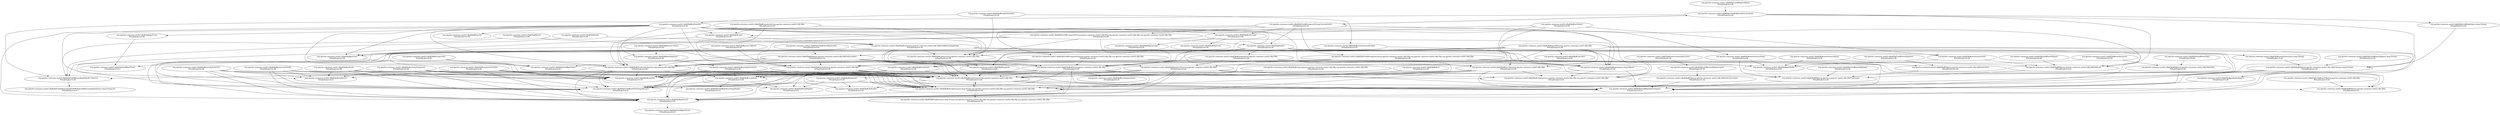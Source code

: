 digraph G {
  "org.apache.commons.math3.dfp$Dfp#positiveOrNull()" [label="org.apache.commons.math3.dfp$Dfp#positiveOrNull()\nP(Fail|Node)=0.00"];
  "org.apache.commons.math3.dfp$Dfp#newInstance(org.apache.commons.math3.dfp.Dfp)" [label="org.apache.commons.math3.dfp$Dfp#newInstance(org.apache.commons.math3.dfp.Dfp)\nP(Fail|Node)=0.00"];
  "org.apache.commons.math3.dfp$Dfp#isInfinite()" [label="org.apache.commons.math3.dfp$Dfp#isInfinite()\nP(Fail|Node)=0.01"];
  "org.apache.commons.math3.dfp$Dfp#isNaN()" [label="org.apache.commons.math3.dfp$Dfp#isNaN()\nP(Fail|Node)=0.01"];
  "org.apache.commons.math3.dfp$Dfp#getZero()" [label="org.apache.commons.math3.dfp$Dfp#getZero()\nP(Fail|Node)=0.00"];
  "org.apache.commons.math3.dfp$DfpField#setIEEEFlagsBits(int)" [label="org.apache.commons.math3.dfp$DfpField#setIEEEFlagsBits(int)\nP(Fail|Node)=0.01"];
  "org.apache.commons.math3.dfp$Dfp#dotrap(int,java.lang.String,org.apache.commons.math3.dfp.Dfp,org.apache.commons.math3.dfp.Dfp)" [label="org.apache.commons.math3.dfp$Dfp#dotrap(int,java.lang.String,org.apache.commons.math3.dfp.Dfp,org.apache.commons.math3.dfp.Dfp)\nP(Fail|Node)=0.00"];
  "org.apache.commons.math3.dfp$Dfp#Dfp(org.apache.commons.math3.dfp.Dfp)" [label="org.apache.commons.math3.dfp$Dfp#Dfp(org.apache.commons.math3.dfp.Dfp)\nP(Fail|Node)=0.01"];
  "org.apache.commons.math3.dfp$DfpField#getRadixDigits()" [label="org.apache.commons.math3.dfp$DfpField#getRadixDigits()\nP(Fail|Node)=0.01"];
  "org.apache.commons.math3.dfp$Dfp#unequal(org.apache.commons.math3.dfp.Dfp)" [label="org.apache.commons.math3.dfp$Dfp#unequal(org.apache.commons.math3.dfp.Dfp)\nP(Fail|Node)=0.00"];
  "org.apache.commons.math3.dfp$Dfp#greaterThan(org.apache.commons.math3.dfp.Dfp)" [label="org.apache.commons.math3.dfp$Dfp#greaterThan(org.apache.commons.math3.dfp.Dfp)\nP(Fail|Node)=0.00"];
  "org.apache.commons.math3.dfp$Dfp#lessThan(org.apache.commons.math3.dfp.Dfp)" [label="org.apache.commons.math3.dfp$Dfp#lessThan(org.apache.commons.math3.dfp.Dfp)\nP(Fail|Node)=0.00"];
  "org.apache.commons.math3.dfp$Dfp#compare(org.apache.commons.math3.dfp.Dfp,org.apache.commons.math3.dfp.Dfp)" [label="org.apache.commons.math3.dfp$Dfp#compare(org.apache.commons.math3.dfp.Dfp,org.apache.commons.math3.dfp.Dfp)\nP(Fail|Node)=0.01"];
  "org.apache.commons.math3.dfp$Dfp#newInstance(java.lang.String)" [label="org.apache.commons.math3.dfp$Dfp#newInstance(java.lang.String)\nP(Fail|Node)=0.00"];
  "org.apache.commons.math3.dfp$Dfp#Dfp(org.apache.commons.math3.dfp.DfpField,java.lang.String)" [label="org.apache.commons.math3.dfp$Dfp#Dfp(org.apache.commons.math3.dfp.DfpField,java.lang.String)\nP(Fail|Node)=0.00"];
  "org.apache.commons.math3.dfp$Dfp#getRadixDigits()" [label="org.apache.commons.math3.dfp$Dfp#getRadixDigits()\nP(Fail|Node)=0.00"];
  "org.apache.commons.math3.dfp$Dfp#round(int)" [label="org.apache.commons.math3.dfp$Dfp#round(int)\nP(Fail|Node)=0.00"];
  "org.apache.commons.math3.dfp$Dfp#Dfp(org.apache.commons.math3.dfp.DfpField,long)" [label="org.apache.commons.math3.dfp$Dfp#Dfp(org.apache.commons.math3.dfp.DfpField,long)\nP(Fail|Node)=0.00"];
  "org.apache.commons.math3.dfp$Dfp#divide(org.apache.commons.math3.dfp.Dfp)" [label="org.apache.commons.math3.dfp$Dfp#divide(org.apache.commons.math3.dfp.Dfp)\nP(Fail|Node)=0.00"];
  "org.apache.commons.math3.dfp$DfpField#getRoundingMode()" [label="org.apache.commons.math3.dfp$DfpField#getRoundingMode()\nP(Fail|Node)=0.01"];
  "org.apache.commons.math3.dfp$DfpField$RoundingMode#<clinit>()" [label="org.apache.commons.math3.dfp$DfpField$RoundingMode#<clinit>()\nP(Fail|Node)=0.00"];
  "org.apache.commons.math3.dfp$Dfp#divide(int)" [label="org.apache.commons.math3.dfp$Dfp#divide(int)\nP(Fail|Node)=0.00"];
  "org.apache.commons.math3.dfp$Dfp#shiftLeft()" [label="org.apache.commons.math3.dfp$Dfp#shiftLeft()\nP(Fail|Node)=0.01"];
  "org.apache.commons.math3.dfp$Dfp#Dfp(org.apache.commons.math3.dfp.DfpField,double)" [label="org.apache.commons.math3.dfp$Dfp#Dfp(org.apache.commons.math3.dfp.DfpField,double)\nP(Fail|Node)=0.00"];
  "org.apache.commons.math3.dfp$Dfp#add(org.apache.commons.math3.dfp.Dfp)" [label="org.apache.commons.math3.dfp$Dfp#add(org.apache.commons.math3.dfp.Dfp)\nP(Fail|Node)=0.00"];
  "org.apache.commons.math3.dfp$DfpField#getOne()" [label="org.apache.commons.math3.dfp$DfpField#getOne()\nP(Fail|Node)=0.01"];
  "org.apache.commons.math3.dfp$Dfp#multiply(org.apache.commons.math3.dfp.Dfp)" [label="org.apache.commons.math3.dfp$Dfp#multiply(org.apache.commons.math3.dfp.Dfp)\nP(Fail|Node)=0.00"];
  "org.apache.commons.math3.dfp$Dfp#negate()" [label="org.apache.commons.math3.dfp$Dfp#negate()\nP(Fail|Node)=0.00"];
  "org.apache.commons.math3.dfp$DfpField#getTwo()" [label="org.apache.commons.math3.dfp$DfpField#getTwo()\nP(Fail|Node)=0.01"];
  "org.apache.commons.math3.dfp$Dfp#complement(int)" [label="org.apache.commons.math3.dfp$Dfp#complement(int)\nP(Fail|Node)=0.01"];
  "org.apache.commons.math3.dfp$Dfp#shiftRight()" [label="org.apache.commons.math3.dfp$Dfp#shiftRight()\nP(Fail|Node)=0.01"];
  "org.apache.commons.math3.dfp$Dfp#align(int)" [label="org.apache.commons.math3.dfp$Dfp#align(int)\nP(Fail|Node)=0.00"];
  "org.apache.commons.math3.dfp$Dfp#strictlyNegative()" [label="org.apache.commons.math3.dfp$Dfp#strictlyNegative()\nP(Fail|Node)=0.00"];
  "org.apache.commons.math3.dfp$DfpField#getZero()" [label="org.apache.commons.math3.dfp$DfpField#getZero()\nP(Fail|Node)=0.00"];
  "org.apache.commons.math3.dfp$Dfp#multiplyFast(int)" [label="org.apache.commons.math3.dfp$Dfp#multiplyFast(int)\nP(Fail|Node)=0.00"];
  "org.apache.commons.math3.dfp$Dfp#nextAfter(org.apache.commons.math3.dfp.Dfp)" [label="org.apache.commons.math3.dfp$Dfp#nextAfter(org.apache.commons.math3.dfp.Dfp)\nP(Fail|Node)=0.00"];
  "org.apache.commons.math3.dfp$Dfp#classify()" [label="org.apache.commons.math3.dfp$Dfp#classify()\nP(Fail|Node)=0.00"];
  "org.apache.commons.math3.dfp$Dfp#getOne()" [label="org.apache.commons.math3.dfp$Dfp#getOne()\nP(Fail|Node)=0.00"];
  "org.apache.commons.math3.dfp$Dfp#subtract(org.apache.commons.math3.dfp.Dfp)" [label="org.apache.commons.math3.dfp$Dfp#subtract(org.apache.commons.math3.dfp.Dfp)\nP(Fail|Node)=0.00"];
  "org.apache.commons.math3.dfp$Dfp#equals(java.lang.Object)" [label="org.apache.commons.math3.dfp$Dfp#equals(java.lang.Object)\nP(Fail|Node)=0.00"];
  "org.apache.commons.math3.dfp$Dfp#newInstance(double)" [label="org.apache.commons.math3.dfp$Dfp#newInstance(double)\nP(Fail|Node)=0.00"];
  "org.apache.commons.math3.dfp$Dfp#getField()" [label="org.apache.commons.math3.dfp$Dfp#getField()\nP(Fail|Node)=0.00"];
  "org.apache.commons.math3.dfp$DfpField#computePi(org.apache.commons.math3.dfp.Dfp,org.apache.commons.math3.dfp.Dfp,org.apache.commons.math3.dfp.Dfp)" [label="org.apache.commons.math3.dfp$DfpField#computePi(org.apache.commons.math3.dfp.Dfp,org.apache.commons.math3.dfp.Dfp,org.apache.commons.math3.dfp.Dfp)\nP(Fail|Node)=0.00"];
  "org.apache.commons.math3.dfp$Dfp#sqrt()" [label="org.apache.commons.math3.dfp$Dfp#sqrt()\nP(Fail|Node)=0.00"];
  "org.apache.commons.math3.dfp$DfpField#computeLn(org.apache.commons.math3.dfp.Dfp,org.apache.commons.math3.dfp.Dfp,org.apache.commons.math3.dfp.Dfp)" [label="org.apache.commons.math3.dfp$DfpField#computeLn(org.apache.commons.math3.dfp.Dfp,org.apache.commons.math3.dfp.Dfp,org.apache.commons.math3.dfp.Dfp)\nP(Fail|Node)=0.00"];
  "org.apache.commons.math3.dfp$Dfp#Dfp(org.apache.commons.math3.dfp.DfpField,int)" [label="org.apache.commons.math3.dfp$Dfp#Dfp(org.apache.commons.math3.dfp.DfpField,int)\nP(Fail|Node)=0.00"];
  "org.apache.commons.math3.dfp$DfpField#computeExp(org.apache.commons.math3.dfp.Dfp,org.apache.commons.math3.dfp.Dfp)" [label="org.apache.commons.math3.dfp$DfpField#computeExp(org.apache.commons.math3.dfp.Dfp,org.apache.commons.math3.dfp.Dfp)\nP(Fail|Node)=0.00"];
  "org.apache.commons.math3.dfp$Dfp#toDouble()" [label="org.apache.commons.math3.dfp$Dfp#toDouble()\nP(Fail|Node)=0.00"];
  "org.apache.commons.math3.dfp$Dfp#multiply(int)" [label="org.apache.commons.math3.dfp$Dfp#multiply(int)\nP(Fail|Node)=0.00"];
  "org.apache.commons.math3.dfp$Dfp#getTwo()" [label="org.apache.commons.math3.dfp$Dfp#getTwo()\nP(Fail|Node)=0.00"];
  "org.apache.commons.math3.dfp$Dfp#rint()" [label="org.apache.commons.math3.dfp$Dfp#rint()\nP(Fail|Node)=0.00"];
  "org.apache.commons.math3.dfp$Dfp#newInstance(long)" [label="org.apache.commons.math3.dfp$Dfp#newInstance(long)\nP(Fail|Node)=0.00"];
  "org.apache.commons.math3.dfp$Dfp#log10()" [label="org.apache.commons.math3.dfp$Dfp#log10()\nP(Fail|Node)=0.00"];
  "org.apache.commons.math3.dfp$Dfp#toString()" [label="org.apache.commons.math3.dfp$Dfp#toString()\nP(Fail|Node)=0.00"];
  "org.apache.commons.math3.dfp$Dfp#trunc(org.apache.commons.math3.dfp.DfpField$RoundingMode)" [label="org.apache.commons.math3.dfp$Dfp#trunc(org.apache.commons.math3.dfp.DfpField$RoundingMode)\nP(Fail|Node)=0.00"];
  "org.apache.commons.math3.dfp$Dfp#newInstance(int)" [label="org.apache.commons.math3.dfp$Dfp#newInstance(int)\nP(Fail|Node)=0.00"];
  "org.apache.commons.math3.dfp$Dfp#trap(int,java.lang.String,org.apache.commons.math3.dfp.Dfp,org.apache.commons.math3.dfp.Dfp,org.apache.commons.math3.dfp.Dfp)" [label="org.apache.commons.math3.dfp$Dfp#trap(int,java.lang.String,org.apache.commons.math3.dfp.Dfp,org.apache.commons.math3.dfp.Dfp,org.apache.commons.math3.dfp.Dfp)\nP(Fail|Node)=0.00"];
  "org.apache.commons.math3.dfp$DfpField#computeStringConstants(int)" [label="org.apache.commons.math3.dfp$DfpField#computeStringConstants(int)\nP(Fail|Node)=0.00"];
  "org.apache.commons.math3.dfp$DfpField#DfpField(int,boolean)" [label="org.apache.commons.math3.dfp$DfpField#DfpField(int,boolean)\nP(Fail|Node)=0.00"];
  "org.apache.commons.math3.dfp$Dfp#negativeOrNull()" [label="org.apache.commons.math3.dfp$Dfp#negativeOrNull()\nP(Fail|Node)=0.00"];
  "org.apache.commons.math3.dfp$Dfp#newInstance()" [label="org.apache.commons.math3.dfp$Dfp#newInstance()\nP(Fail|Node)=0.00"];
  "org.apache.commons.math3.dfp$Dfp#Dfp(org.apache.commons.math3.dfp.DfpField)" [label="org.apache.commons.math3.dfp$Dfp#Dfp(org.apache.commons.math3.dfp.DfpField)\nP(Fail|Node)=0.00"];
  "org.apache.commons.math3.dfp$Dfp#remainder(org.apache.commons.math3.dfp.Dfp)" [label="org.apache.commons.math3.dfp$Dfp#remainder(org.apache.commons.math3.dfp.Dfp)\nP(Fail|Node)=0.00"];
  "org.apache.commons.math3.dfp$Dfp#power10(int)" [label="org.apache.commons.math3.dfp$Dfp#power10(int)\nP(Fail|Node)=0.00"];
  "org.apache.commons.math3.dfp$DfpField#DfpField(int)" [label="org.apache.commons.math3.dfp$DfpField#DfpField(int)\nP(Fail|Node)=0.00"];
  "org.apache.commons.math3.dfp$DfpField#split(java.lang.String)" [label="org.apache.commons.math3.dfp$DfpField#split(java.lang.String)\nP(Fail|Node)=0.00"];
  "org.apache.commons.math3.dfp$Dfp#ceil()" [label="org.apache.commons.math3.dfp$Dfp#ceil()\nP(Fail|Node)=0.00"];
  "org.apache.commons.math3.dfp$DfpField#newDfp(org.apache.commons.math3.dfp.Dfp)" [label="org.apache.commons.math3.dfp$DfpField#newDfp(org.apache.commons.math3.dfp.Dfp)\nP(Fail|Node)=0.00"];
  "org.apache.commons.math3.dfp$Dfp#abs()" [label="org.apache.commons.math3.dfp$Dfp#abs()\nP(Fail|Node)=0.00"];
  "org.apache.commons.math3.dfp$Dfp#isZero()" [label="org.apache.commons.math3.dfp$Dfp#isZero()\nP(Fail|Node)=0.00"];
  "org.apache.commons.math3.dfp$Dfp#Dfp(org.apache.commons.math3.dfp.DfpField,byte,byte)" [label="org.apache.commons.math3.dfp$Dfp#Dfp(org.apache.commons.math3.dfp.DfpField,byte,byte)\nP(Fail|Node)=0.00"];
  "org.apache.commons.math3.dfp$DfpField$RoundingMode#DfpField$RoundingMode(java.lang.String,int)" [label="org.apache.commons.math3.dfp$DfpField$RoundingMode#DfpField$RoundingMode(java.lang.String,int)\nP(Fail|Node)=0.01"];
  "org.apache.commons.math3.dfp$Dfp#newInstance(byte)" [label="org.apache.commons.math3.dfp$Dfp#newInstance(byte)\nP(Fail|Node)=0.00"];
  "org.apache.commons.math3.dfp$Dfp#Dfp(org.apache.commons.math3.dfp.DfpField,byte)" [label="org.apache.commons.math3.dfp$Dfp#Dfp(org.apache.commons.math3.dfp.DfpField,byte)\nP(Fail|Node)=0.00"];
  "org.apache.commons.math3.dfp$Dfp#reciprocal()" [label="org.apache.commons.math3.dfp$Dfp#reciprocal()\nP(Fail|Node)=0.00"];
  "org.apache.commons.math3.dfp$Dfp#power10K(int)" [label="org.apache.commons.math3.dfp$Dfp#power10K(int)\nP(Fail|Node)=0.00"];
  "org.apache.commons.math3.dfp$Dfp#strictlyPositive()" [label="org.apache.commons.math3.dfp$Dfp#strictlyPositive()\nP(Fail|Node)=0.00"];
  "org.apache.commons.math3.dfp$DfpField#newDfp(double)" [label="org.apache.commons.math3.dfp$DfpField#newDfp(double)\nP(Fail|Node)=0.00"];
  "org.apache.commons.math3.dfp$DfpField#newDfp(byte,byte)" [label="org.apache.commons.math3.dfp$DfpField#newDfp(byte,byte)\nP(Fail|Node)=0.00"];
  "org.apache.commons.math3.dfp$Dfp#floor()" [label="org.apache.commons.math3.dfp$Dfp#floor()\nP(Fail|Node)=0.00"];
  "org.apache.commons.math3.dfp$Dfp#intValue()" [label="org.apache.commons.math3.dfp$Dfp#intValue()\nP(Fail|Node)=0.00"];
  "org.apache.commons.math3.dfp$DfpField#newDfp()" [label="org.apache.commons.math3.dfp$DfpField#newDfp()\nP(Fail|Node)=0.00"];
  "org.apache.commons.math3.dfp$DfpField#newDfp(byte)" [label="org.apache.commons.math3.dfp$DfpField#newDfp(byte)\nP(Fail|Node)=0.00"];
  "org.apache.commons.math3.dfp$Dfp#newInstance(byte,byte)" [label="org.apache.commons.math3.dfp$Dfp#newInstance(byte,byte)\nP(Fail|Node)=0.00"];
  "org.apache.commons.math3.dfp$Dfp#dfp2string()" [label="org.apache.commons.math3.dfp$Dfp#dfp2string()\nP(Fail|Node)=0.00"];
  "org.apache.commons.math3.dfp$Dfp#dfp2sci()" [label="org.apache.commons.math3.dfp$Dfp#dfp2sci()\nP(Fail|Node)=0.00"];
  "org.apache.commons.math3.dfp$DfpField#newDfp(long)" [label="org.apache.commons.math3.dfp$DfpField#newDfp(long)\nP(Fail|Node)=0.00"];
  "org.apache.commons.math3.dfp$DfpField#newDfp(java.lang.String)" [label="org.apache.commons.math3.dfp$DfpField#newDfp(java.lang.String)\nP(Fail|Node)=0.00"];
  "org.apache.commons.math3.dfp$Dfp#toSplitDouble()" [label="org.apache.commons.math3.dfp$Dfp#toSplitDouble()\nP(Fail|Node)=0.00"];
  "org.apache.commons.math3.dfp$Dfp#copysign(org.apache.commons.math3.dfp.Dfp,org.apache.commons.math3.dfp.Dfp)" [label="org.apache.commons.math3.dfp$Dfp#copysign(org.apache.commons.math3.dfp.Dfp,org.apache.commons.math3.dfp.Dfp)\nP(Fail|Node)=0.00"];
  "org.apache.commons.math3.dfp$DfpField#newDfp(int)" [label="org.apache.commons.math3.dfp$DfpField#newDfp(int)\nP(Fail|Node)=0.00"];
  "org.apache.commons.math3.dfp$Dfp#positiveOrNull()" -> "org.apache.commons.math3.dfp$Dfp#newInstance(org.apache.commons.math3.dfp.Dfp)";
  "org.apache.commons.math3.dfp$Dfp#positiveOrNull()" -> "org.apache.commons.math3.dfp$Dfp#isInfinite()";
  "org.apache.commons.math3.dfp$Dfp#positiveOrNull()" -> "org.apache.commons.math3.dfp$Dfp#isNaN()";
  "org.apache.commons.math3.dfp$Dfp#positiveOrNull()" -> "org.apache.commons.math3.dfp$Dfp#getZero()";
  "org.apache.commons.math3.dfp$Dfp#positiveOrNull()" -> "org.apache.commons.math3.dfp$DfpField#setIEEEFlagsBits(int)";
  "org.apache.commons.math3.dfp$Dfp#positiveOrNull()" -> "org.apache.commons.math3.dfp$Dfp#dotrap(int,java.lang.String,org.apache.commons.math3.dfp.Dfp,org.apache.commons.math3.dfp.Dfp)";
  "org.apache.commons.math3.dfp$Dfp#newInstance(org.apache.commons.math3.dfp.Dfp)" -> "org.apache.commons.math3.dfp$Dfp#Dfp(org.apache.commons.math3.dfp.Dfp)";
  "org.apache.commons.math3.dfp$Dfp#newInstance(org.apache.commons.math3.dfp.Dfp)" -> "org.apache.commons.math3.dfp$DfpField#setIEEEFlagsBits(int)";
  "org.apache.commons.math3.dfp$Dfp#newInstance(org.apache.commons.math3.dfp.Dfp)" -> "org.apache.commons.math3.dfp$Dfp#getZero()";
  "org.apache.commons.math3.dfp$Dfp#newInstance(org.apache.commons.math3.dfp.Dfp)" -> "org.apache.commons.math3.dfp$DfpField#getRadixDigits()";
  "org.apache.commons.math3.dfp$Dfp#newInstance(org.apache.commons.math3.dfp.Dfp)" -> "org.apache.commons.math3.dfp$Dfp#dotrap(int,java.lang.String,org.apache.commons.math3.dfp.Dfp,org.apache.commons.math3.dfp.Dfp)";
  "org.apache.commons.math3.dfp$Dfp#getZero()" -> "org.apache.commons.math3.dfp$DfpField#getZero()";
  "org.apache.commons.math3.dfp$Dfp#dotrap(int,java.lang.String,org.apache.commons.math3.dfp.Dfp,org.apache.commons.math3.dfp.Dfp)" -> "org.apache.commons.math3.dfp$Dfp#trap(int,java.lang.String,org.apache.commons.math3.dfp.Dfp,org.apache.commons.math3.dfp.Dfp,org.apache.commons.math3.dfp.Dfp)";
  "org.apache.commons.math3.dfp$Dfp#dotrap(int,java.lang.String,org.apache.commons.math3.dfp.Dfp,org.apache.commons.math3.dfp.Dfp)" -> "org.apache.commons.math3.dfp$Dfp#getZero()";
  "org.apache.commons.math3.dfp$Dfp#dotrap(int,java.lang.String,org.apache.commons.math3.dfp.Dfp,org.apache.commons.math3.dfp.Dfp)" -> "org.apache.commons.math3.dfp$Dfp#newInstance(org.apache.commons.math3.dfp.Dfp)";
  "org.apache.commons.math3.dfp$Dfp#unequal(org.apache.commons.math3.dfp.Dfp)" -> "org.apache.commons.math3.dfp$Dfp#greaterThan(org.apache.commons.math3.dfp.Dfp)";
  "org.apache.commons.math3.dfp$Dfp#unequal(org.apache.commons.math3.dfp.Dfp)" -> "org.apache.commons.math3.dfp$Dfp#isNaN()";
  "org.apache.commons.math3.dfp$Dfp#unequal(org.apache.commons.math3.dfp.Dfp)" -> "org.apache.commons.math3.dfp$DfpField#getRadixDigits()";
  "org.apache.commons.math3.dfp$Dfp#unequal(org.apache.commons.math3.dfp.Dfp)" -> "org.apache.commons.math3.dfp$Dfp#lessThan(org.apache.commons.math3.dfp.Dfp)";
  "org.apache.commons.math3.dfp$Dfp#greaterThan(org.apache.commons.math3.dfp.Dfp)" -> "org.apache.commons.math3.dfp$Dfp#newInstance(org.apache.commons.math3.dfp.Dfp)";
  "org.apache.commons.math3.dfp$Dfp#greaterThan(org.apache.commons.math3.dfp.Dfp)" -> "org.apache.commons.math3.dfp$DfpField#setIEEEFlagsBits(int)";
  "org.apache.commons.math3.dfp$Dfp#greaterThan(org.apache.commons.math3.dfp.Dfp)" -> "org.apache.commons.math3.dfp$Dfp#dotrap(int,java.lang.String,org.apache.commons.math3.dfp.Dfp,org.apache.commons.math3.dfp.Dfp)";
  "org.apache.commons.math3.dfp$Dfp#greaterThan(org.apache.commons.math3.dfp.Dfp)" -> "org.apache.commons.math3.dfp$Dfp#isNaN()";
  "org.apache.commons.math3.dfp$Dfp#greaterThan(org.apache.commons.math3.dfp.Dfp)" -> "org.apache.commons.math3.dfp$Dfp#compare(org.apache.commons.math3.dfp.Dfp,org.apache.commons.math3.dfp.Dfp)";
  "org.apache.commons.math3.dfp$Dfp#greaterThan(org.apache.commons.math3.dfp.Dfp)" -> "org.apache.commons.math3.dfp$DfpField#getRadixDigits()";
  "org.apache.commons.math3.dfp$Dfp#greaterThan(org.apache.commons.math3.dfp.Dfp)" -> "org.apache.commons.math3.dfp$Dfp#getZero()";
  "org.apache.commons.math3.dfp$Dfp#lessThan(org.apache.commons.math3.dfp.Dfp)" -> "org.apache.commons.math3.dfp$Dfp#dotrap(int,java.lang.String,org.apache.commons.math3.dfp.Dfp,org.apache.commons.math3.dfp.Dfp)";
  "org.apache.commons.math3.dfp$Dfp#lessThan(org.apache.commons.math3.dfp.Dfp)" -> "org.apache.commons.math3.dfp$DfpField#getRadixDigits()";
  "org.apache.commons.math3.dfp$Dfp#lessThan(org.apache.commons.math3.dfp.Dfp)" -> "org.apache.commons.math3.dfp$Dfp#compare(org.apache.commons.math3.dfp.Dfp,org.apache.commons.math3.dfp.Dfp)";
  "org.apache.commons.math3.dfp$Dfp#lessThan(org.apache.commons.math3.dfp.Dfp)" -> "org.apache.commons.math3.dfp$Dfp#getZero()";
  "org.apache.commons.math3.dfp$Dfp#lessThan(org.apache.commons.math3.dfp.Dfp)" -> "org.apache.commons.math3.dfp$DfpField#setIEEEFlagsBits(int)";
  "org.apache.commons.math3.dfp$Dfp#lessThan(org.apache.commons.math3.dfp.Dfp)" -> "org.apache.commons.math3.dfp$Dfp#isNaN()";
  "org.apache.commons.math3.dfp$Dfp#lessThan(org.apache.commons.math3.dfp.Dfp)" -> "org.apache.commons.math3.dfp$Dfp#newInstance(org.apache.commons.math3.dfp.Dfp)";
  "org.apache.commons.math3.dfp$Dfp#newInstance(java.lang.String)" -> "org.apache.commons.math3.dfp$Dfp#Dfp(org.apache.commons.math3.dfp.DfpField,java.lang.String)";
  "org.apache.commons.math3.dfp$Dfp#Dfp(org.apache.commons.math3.dfp.DfpField,java.lang.String)" -> "org.apache.commons.math3.dfp$Dfp#getRadixDigits()";
  "org.apache.commons.math3.dfp$Dfp#Dfp(org.apache.commons.math3.dfp.DfpField,java.lang.String)" -> "org.apache.commons.math3.dfp$DfpField#getRadixDigits()";
  "org.apache.commons.math3.dfp$Dfp#Dfp(org.apache.commons.math3.dfp.DfpField,java.lang.String)" -> "org.apache.commons.math3.dfp$Dfp#round(int)";
  "org.apache.commons.math3.dfp$Dfp#getRadixDigits()" -> "org.apache.commons.math3.dfp$DfpField#getRadixDigits()";
  "org.apache.commons.math3.dfp$Dfp#round(int)" -> "org.apache.commons.math3.dfp$DfpField#getRoundingMode()";
  "org.apache.commons.math3.dfp$Dfp#round(int)" -> "org.apache.commons.math3.dfp$Dfp#shiftRight()";
  "org.apache.commons.math3.dfp$Dfp#round(int)" -> "org.apache.commons.math3.dfp$DfpField#setIEEEFlagsBits(int)";
  "org.apache.commons.math3.dfp$Dfp#Dfp(org.apache.commons.math3.dfp.DfpField,long)" -> "org.apache.commons.math3.dfp$DfpField#getRadixDigits()";
  "org.apache.commons.math3.dfp$Dfp#divide(org.apache.commons.math3.dfp.Dfp)" -> "org.apache.commons.math3.dfp$DfpField#setIEEEFlagsBits(int)";
  "org.apache.commons.math3.dfp$Dfp#divide(org.apache.commons.math3.dfp.Dfp)" -> "org.apache.commons.math3.dfp$Dfp#isNaN()";
  "org.apache.commons.math3.dfp$Dfp#divide(org.apache.commons.math3.dfp.Dfp)" -> "org.apache.commons.math3.dfp$Dfp#getZero()";
  "org.apache.commons.math3.dfp$Dfp#divide(org.apache.commons.math3.dfp.Dfp)" -> "org.apache.commons.math3.dfp$DfpField#getRoundingMode()";
  "org.apache.commons.math3.dfp$Dfp#divide(org.apache.commons.math3.dfp.Dfp)" -> "org.apache.commons.math3.dfp$Dfp#newInstance(org.apache.commons.math3.dfp.Dfp)";
  "org.apache.commons.math3.dfp$Dfp#divide(org.apache.commons.math3.dfp.Dfp)" -> "org.apache.commons.math3.dfp$DfpField#getRadixDigits()";
  "org.apache.commons.math3.dfp$Dfp#divide(org.apache.commons.math3.dfp.Dfp)" -> "org.apache.commons.math3.dfp$DfpField$RoundingMode#<clinit>()";
  "org.apache.commons.math3.dfp$Dfp#divide(org.apache.commons.math3.dfp.Dfp)" -> "org.apache.commons.math3.dfp$Dfp#round(int)";
  "org.apache.commons.math3.dfp$Dfp#divide(org.apache.commons.math3.dfp.Dfp)" -> "org.apache.commons.math3.dfp$Dfp#dotrap(int,java.lang.String,org.apache.commons.math3.dfp.Dfp,org.apache.commons.math3.dfp.Dfp)";
  "org.apache.commons.math3.dfp$DfpField$RoundingMode#<clinit>()" -> "org.apache.commons.math3.dfp$DfpField$RoundingMode#DfpField$RoundingMode(java.lang.String,int)";
  "org.apache.commons.math3.dfp$Dfp#divide(int)" -> "org.apache.commons.math3.dfp$Dfp#newInstance(org.apache.commons.math3.dfp.Dfp)";
  "org.apache.commons.math3.dfp$Dfp#divide(int)" -> "org.apache.commons.math3.dfp$Dfp#getZero()";
  "org.apache.commons.math3.dfp$Dfp#divide(int)" -> "org.apache.commons.math3.dfp$Dfp#isNaN()";
  "org.apache.commons.math3.dfp$Dfp#divide(int)" -> "org.apache.commons.math3.dfp$Dfp#shiftLeft()";
  "org.apache.commons.math3.dfp$Dfp#divide(int)" -> "org.apache.commons.math3.dfp$Dfp#dotrap(int,java.lang.String,org.apache.commons.math3.dfp.Dfp,org.apache.commons.math3.dfp.Dfp)";
  "org.apache.commons.math3.dfp$Dfp#divide(int)" -> "org.apache.commons.math3.dfp$Dfp#round(int)";
  "org.apache.commons.math3.dfp$Dfp#divide(int)" -> "org.apache.commons.math3.dfp$DfpField#setIEEEFlagsBits(int)";
  "org.apache.commons.math3.dfp$Dfp#Dfp(org.apache.commons.math3.dfp.DfpField,double)" -> "org.apache.commons.math3.dfp$Dfp#add(org.apache.commons.math3.dfp.Dfp)";
  "org.apache.commons.math3.dfp$Dfp#Dfp(org.apache.commons.math3.dfp.DfpField,double)" -> "org.apache.commons.math3.dfp$DfpField#getOne()";
  "org.apache.commons.math3.dfp$Dfp#Dfp(org.apache.commons.math3.dfp.DfpField,double)" -> "org.apache.commons.math3.dfp$Dfp#multiply(org.apache.commons.math3.dfp.Dfp)";
  "org.apache.commons.math3.dfp$Dfp#Dfp(org.apache.commons.math3.dfp.DfpField,double)" -> "org.apache.commons.math3.dfp$DfpField#getRadixDigits()";
  "org.apache.commons.math3.dfp$Dfp#Dfp(org.apache.commons.math3.dfp.DfpField,double)" -> "org.apache.commons.math3.dfp$Dfp#divide(org.apache.commons.math3.dfp.Dfp)";
  "org.apache.commons.math3.dfp$Dfp#Dfp(org.apache.commons.math3.dfp.DfpField,double)" -> "org.apache.commons.math3.dfp$Dfp#Dfp(org.apache.commons.math3.dfp.DfpField,long)";
  "org.apache.commons.math3.dfp$Dfp#Dfp(org.apache.commons.math3.dfp.DfpField,double)" -> "org.apache.commons.math3.dfp$Dfp#negate()";
  "org.apache.commons.math3.dfp$Dfp#Dfp(org.apache.commons.math3.dfp.DfpField,double)" -> "org.apache.commons.math3.dfp$DfpField#getTwo()";
  "org.apache.commons.math3.dfp$Dfp#add(org.apache.commons.math3.dfp.Dfp)" -> "org.apache.commons.math3.dfp$Dfp#complement(int)";
  "org.apache.commons.math3.dfp$Dfp#add(org.apache.commons.math3.dfp.Dfp)" -> "org.apache.commons.math3.dfp$Dfp#isNaN()";
  "org.apache.commons.math3.dfp$Dfp#add(org.apache.commons.math3.dfp.Dfp)" -> "org.apache.commons.math3.dfp$DfpField#setIEEEFlagsBits(int)";
  "org.apache.commons.math3.dfp$Dfp#add(org.apache.commons.math3.dfp.Dfp)" -> "org.apache.commons.math3.dfp$Dfp#dotrap(int,java.lang.String,org.apache.commons.math3.dfp.Dfp,org.apache.commons.math3.dfp.Dfp)";
  "org.apache.commons.math3.dfp$Dfp#add(org.apache.commons.math3.dfp.Dfp)" -> "org.apache.commons.math3.dfp$Dfp#compare(org.apache.commons.math3.dfp.Dfp,org.apache.commons.math3.dfp.Dfp)";
  "org.apache.commons.math3.dfp$Dfp#add(org.apache.commons.math3.dfp.Dfp)" -> "org.apache.commons.math3.dfp$Dfp#newInstance(org.apache.commons.math3.dfp.Dfp)";
  "org.apache.commons.math3.dfp$Dfp#add(org.apache.commons.math3.dfp.Dfp)" -> "org.apache.commons.math3.dfp$Dfp#getZero()";
  "org.apache.commons.math3.dfp$Dfp#add(org.apache.commons.math3.dfp.Dfp)" -> "org.apache.commons.math3.dfp$DfpField#getRadixDigits()";
  "org.apache.commons.math3.dfp$Dfp#add(org.apache.commons.math3.dfp.Dfp)" -> "org.apache.commons.math3.dfp$Dfp#shiftLeft()";
  "org.apache.commons.math3.dfp$Dfp#add(org.apache.commons.math3.dfp.Dfp)" -> "org.apache.commons.math3.dfp$Dfp#round(int)";
  "org.apache.commons.math3.dfp$Dfp#add(org.apache.commons.math3.dfp.Dfp)" -> "org.apache.commons.math3.dfp$Dfp#shiftRight()";
  "org.apache.commons.math3.dfp$Dfp#add(org.apache.commons.math3.dfp.Dfp)" -> "org.apache.commons.math3.dfp$Dfp#align(int)";
  "org.apache.commons.math3.dfp$Dfp#multiply(org.apache.commons.math3.dfp.Dfp)" -> "org.apache.commons.math3.dfp$Dfp#newInstance(org.apache.commons.math3.dfp.Dfp)";
  "org.apache.commons.math3.dfp$Dfp#multiply(org.apache.commons.math3.dfp.Dfp)" -> "org.apache.commons.math3.dfp$DfpField#setIEEEFlagsBits(int)";
  "org.apache.commons.math3.dfp$Dfp#multiply(org.apache.commons.math3.dfp.Dfp)" -> "org.apache.commons.math3.dfp$Dfp#isNaN()";
  "org.apache.commons.math3.dfp$Dfp#multiply(org.apache.commons.math3.dfp.Dfp)" -> "org.apache.commons.math3.dfp$DfpField#getRadixDigits()";
  "org.apache.commons.math3.dfp$Dfp#multiply(org.apache.commons.math3.dfp.Dfp)" -> "org.apache.commons.math3.dfp$Dfp#getZero()";
  "org.apache.commons.math3.dfp$Dfp#multiply(org.apache.commons.math3.dfp.Dfp)" -> "org.apache.commons.math3.dfp$Dfp#dotrap(int,java.lang.String,org.apache.commons.math3.dfp.Dfp,org.apache.commons.math3.dfp.Dfp)";
  "org.apache.commons.math3.dfp$Dfp#multiply(org.apache.commons.math3.dfp.Dfp)" -> "org.apache.commons.math3.dfp$Dfp#round(int)";
  "org.apache.commons.math3.dfp$Dfp#negate()" -> "org.apache.commons.math3.dfp$Dfp#newInstance(org.apache.commons.math3.dfp.Dfp)";
  "org.apache.commons.math3.dfp$Dfp#align(int)" -> "org.apache.commons.math3.dfp$Dfp#shiftRight()";
  "org.apache.commons.math3.dfp$Dfp#align(int)" -> "org.apache.commons.math3.dfp$DfpField#setIEEEFlagsBits(int)";
  "org.apache.commons.math3.dfp$Dfp#align(int)" -> "org.apache.commons.math3.dfp$Dfp#shiftLeft()";
  "org.apache.commons.math3.dfp$Dfp#align(int)" -> "org.apache.commons.math3.dfp$Dfp#dotrap(int,java.lang.String,org.apache.commons.math3.dfp.Dfp,org.apache.commons.math3.dfp.Dfp)";
  "org.apache.commons.math3.dfp$Dfp#strictlyNegative()" -> "org.apache.commons.math3.dfp$DfpField#setIEEEFlagsBits(int)";
  "org.apache.commons.math3.dfp$Dfp#strictlyNegative()" -> "org.apache.commons.math3.dfp$Dfp#newInstance(org.apache.commons.math3.dfp.Dfp)";
  "org.apache.commons.math3.dfp$Dfp#strictlyNegative()" -> "org.apache.commons.math3.dfp$Dfp#getZero()";
  "org.apache.commons.math3.dfp$Dfp#strictlyNegative()" -> "org.apache.commons.math3.dfp$Dfp#isNaN()";
  "org.apache.commons.math3.dfp$Dfp#strictlyNegative()" -> "org.apache.commons.math3.dfp$Dfp#dotrap(int,java.lang.String,org.apache.commons.math3.dfp.Dfp,org.apache.commons.math3.dfp.Dfp)";
  "org.apache.commons.math3.dfp$Dfp#strictlyNegative()" -> "org.apache.commons.math3.dfp$Dfp#isInfinite()";
  "org.apache.commons.math3.dfp$Dfp#multiplyFast(int)" -> "org.apache.commons.math3.dfp$Dfp#isNaN()";
  "org.apache.commons.math3.dfp$Dfp#multiplyFast(int)" -> "org.apache.commons.math3.dfp$DfpField#setIEEEFlagsBits(int)";
  "org.apache.commons.math3.dfp$Dfp#multiplyFast(int)" -> "org.apache.commons.math3.dfp$Dfp#round(int)";
  "org.apache.commons.math3.dfp$Dfp#multiplyFast(int)" -> "org.apache.commons.math3.dfp$Dfp#shiftRight()";
  "org.apache.commons.math3.dfp$Dfp#multiplyFast(int)" -> "org.apache.commons.math3.dfp$Dfp#dotrap(int,java.lang.String,org.apache.commons.math3.dfp.Dfp,org.apache.commons.math3.dfp.Dfp)";
  "org.apache.commons.math3.dfp$Dfp#multiplyFast(int)" -> "org.apache.commons.math3.dfp$Dfp#newInstance(org.apache.commons.math3.dfp.Dfp)";
  "org.apache.commons.math3.dfp$Dfp#multiplyFast(int)" -> "org.apache.commons.math3.dfp$Dfp#getZero()";
  "org.apache.commons.math3.dfp$Dfp#nextAfter(org.apache.commons.math3.dfp.Dfp)" -> "org.apache.commons.math3.dfp$Dfp#classify()";
  "org.apache.commons.math3.dfp$Dfp#nextAfter(org.apache.commons.math3.dfp.Dfp)" -> "org.apache.commons.math3.dfp$Dfp#dotrap(int,java.lang.String,org.apache.commons.math3.dfp.Dfp,org.apache.commons.math3.dfp.Dfp)";
  "org.apache.commons.math3.dfp$Dfp#nextAfter(org.apache.commons.math3.dfp.Dfp)" -> "org.apache.commons.math3.dfp$Dfp#newInstance(org.apache.commons.math3.dfp.Dfp)";
  "org.apache.commons.math3.dfp$Dfp#nextAfter(org.apache.commons.math3.dfp.Dfp)" -> "org.apache.commons.math3.dfp$Dfp#getOne()";
  "org.apache.commons.math3.dfp$Dfp#nextAfter(org.apache.commons.math3.dfp.Dfp)" -> "org.apache.commons.math3.dfp$DfpField#getRadixDigits()";
  "org.apache.commons.math3.dfp$Dfp#nextAfter(org.apache.commons.math3.dfp.Dfp)" -> "org.apache.commons.math3.dfp$Dfp#add(org.apache.commons.math3.dfp.Dfp)";
  "org.apache.commons.math3.dfp$Dfp#nextAfter(org.apache.commons.math3.dfp.Dfp)" -> "org.apache.commons.math3.dfp$Dfp#subtract(org.apache.commons.math3.dfp.Dfp)";
  "org.apache.commons.math3.dfp$Dfp#nextAfter(org.apache.commons.math3.dfp.Dfp)" -> "org.apache.commons.math3.dfp$Dfp#equals(java.lang.Object)";
  "org.apache.commons.math3.dfp$Dfp#nextAfter(org.apache.commons.math3.dfp.Dfp)" -> "org.apache.commons.math3.dfp$Dfp#compare(org.apache.commons.math3.dfp.Dfp,org.apache.commons.math3.dfp.Dfp)";
  "org.apache.commons.math3.dfp$Dfp#nextAfter(org.apache.commons.math3.dfp.Dfp)" -> "org.apache.commons.math3.dfp$Dfp#getZero()";
  "org.apache.commons.math3.dfp$Dfp#nextAfter(org.apache.commons.math3.dfp.Dfp)" -> "org.apache.commons.math3.dfp$DfpField#setIEEEFlagsBits(int)";
  "org.apache.commons.math3.dfp$Dfp#nextAfter(org.apache.commons.math3.dfp.Dfp)" -> "org.apache.commons.math3.dfp$Dfp#lessThan(org.apache.commons.math3.dfp.Dfp)";
  "org.apache.commons.math3.dfp$Dfp#getOne()" -> "org.apache.commons.math3.dfp$DfpField#getOne()";
  "org.apache.commons.math3.dfp$Dfp#subtract(org.apache.commons.math3.dfp.Dfp)" -> "org.apache.commons.math3.dfp$Dfp#negate()";
  "org.apache.commons.math3.dfp$Dfp#subtract(org.apache.commons.math3.dfp.Dfp)" -> "org.apache.commons.math3.dfp$Dfp#add(org.apache.commons.math3.dfp.Dfp)";
  "org.apache.commons.math3.dfp$Dfp#equals(java.lang.Object)" -> "org.apache.commons.math3.dfp$Dfp#isNaN()";
  "org.apache.commons.math3.dfp$Dfp#equals(java.lang.Object)" -> "org.apache.commons.math3.dfp$Dfp#compare(org.apache.commons.math3.dfp.Dfp,org.apache.commons.math3.dfp.Dfp)";
  "org.apache.commons.math3.dfp$Dfp#equals(java.lang.Object)" -> "org.apache.commons.math3.dfp$DfpField#getRadixDigits()";
  "org.apache.commons.math3.dfp$Dfp#newInstance(double)" -> "org.apache.commons.math3.dfp$Dfp#getField()";
  "org.apache.commons.math3.dfp$Dfp#newInstance(double)" -> "org.apache.commons.math3.dfp$Dfp#Dfp(org.apache.commons.math3.dfp.DfpField,double)";
  "org.apache.commons.math3.dfp$DfpField#computePi(org.apache.commons.math3.dfp.Dfp,org.apache.commons.math3.dfp.Dfp,org.apache.commons.math3.dfp.Dfp)" -> "org.apache.commons.math3.dfp$Dfp#subtract(org.apache.commons.math3.dfp.Dfp)";
  "org.apache.commons.math3.dfp$DfpField#computePi(org.apache.commons.math3.dfp.Dfp,org.apache.commons.math3.dfp.Dfp,org.apache.commons.math3.dfp.Dfp)" -> "org.apache.commons.math3.dfp$Dfp#divide(org.apache.commons.math3.dfp.Dfp)";
  "org.apache.commons.math3.dfp$DfpField#computePi(org.apache.commons.math3.dfp.Dfp,org.apache.commons.math3.dfp.Dfp,org.apache.commons.math3.dfp.Dfp)" -> "org.apache.commons.math3.dfp$Dfp#equals(java.lang.Object)";
  "org.apache.commons.math3.dfp$DfpField#computePi(org.apache.commons.math3.dfp.Dfp,org.apache.commons.math3.dfp.Dfp,org.apache.commons.math3.dfp.Dfp)" -> "org.apache.commons.math3.dfp$Dfp#multiply(org.apache.commons.math3.dfp.Dfp)";
  "org.apache.commons.math3.dfp$DfpField#computePi(org.apache.commons.math3.dfp.Dfp,org.apache.commons.math3.dfp.Dfp,org.apache.commons.math3.dfp.Dfp)" -> "org.apache.commons.math3.dfp$Dfp#add(org.apache.commons.math3.dfp.Dfp)";
  "org.apache.commons.math3.dfp$DfpField#computePi(org.apache.commons.math3.dfp.Dfp,org.apache.commons.math3.dfp.Dfp,org.apache.commons.math3.dfp.Dfp)" -> "org.apache.commons.math3.dfp$Dfp#sqrt()";
  "org.apache.commons.math3.dfp$Dfp#sqrt()" -> "org.apache.commons.math3.dfp$Dfp#add(org.apache.commons.math3.dfp.Dfp)";
  "org.apache.commons.math3.dfp$Dfp#sqrt()" -> "org.apache.commons.math3.dfp$Dfp#divide(int)";
  "org.apache.commons.math3.dfp$Dfp#sqrt()" -> "org.apache.commons.math3.dfp$Dfp#unequal(org.apache.commons.math3.dfp.Dfp)";
  "org.apache.commons.math3.dfp$Dfp#sqrt()" -> "org.apache.commons.math3.dfp$Dfp#getZero()";
  "org.apache.commons.math3.dfp$Dfp#sqrt()" -> "org.apache.commons.math3.dfp$Dfp#equals(java.lang.Object)";
  "org.apache.commons.math3.dfp$Dfp#sqrt()" -> "org.apache.commons.math3.dfp$Dfp#dotrap(int,java.lang.String,org.apache.commons.math3.dfp.Dfp,org.apache.commons.math3.dfp.Dfp)";
  "org.apache.commons.math3.dfp$Dfp#sqrt()" -> "org.apache.commons.math3.dfp$DfpField#setIEEEFlagsBits(int)";
  "org.apache.commons.math3.dfp$Dfp#sqrt()" -> "org.apache.commons.math3.dfp$Dfp#divide(org.apache.commons.math3.dfp.Dfp)";
  "org.apache.commons.math3.dfp$Dfp#sqrt()" -> "org.apache.commons.math3.dfp$Dfp#newInstance(org.apache.commons.math3.dfp.Dfp)";
  "org.apache.commons.math3.dfp$DfpField#computeLn(org.apache.commons.math3.dfp.Dfp,org.apache.commons.math3.dfp.Dfp,org.apache.commons.math3.dfp.Dfp)" -> "org.apache.commons.math3.dfp$Dfp#Dfp(org.apache.commons.math3.dfp.DfpField,int)";
  "org.apache.commons.math3.dfp$DfpField#computeLn(org.apache.commons.math3.dfp.Dfp,org.apache.commons.math3.dfp.Dfp,org.apache.commons.math3.dfp.Dfp)" -> "org.apache.commons.math3.dfp$Dfp#add(org.apache.commons.math3.dfp.Dfp)";
  "org.apache.commons.math3.dfp$DfpField#computeLn(org.apache.commons.math3.dfp.Dfp,org.apache.commons.math3.dfp.Dfp,org.apache.commons.math3.dfp.Dfp)" -> "org.apache.commons.math3.dfp$Dfp#getField()";
  "org.apache.commons.math3.dfp$DfpField#computeLn(org.apache.commons.math3.dfp.Dfp,org.apache.commons.math3.dfp.Dfp,org.apache.commons.math3.dfp.Dfp)" -> "org.apache.commons.math3.dfp$Dfp#divide(int)";
  "org.apache.commons.math3.dfp$DfpField#computeLn(org.apache.commons.math3.dfp.Dfp,org.apache.commons.math3.dfp.Dfp,org.apache.commons.math3.dfp.Dfp)" -> "org.apache.commons.math3.dfp$Dfp#Dfp(org.apache.commons.math3.dfp.Dfp)";
  "org.apache.commons.math3.dfp$DfpField#computeLn(org.apache.commons.math3.dfp.Dfp,org.apache.commons.math3.dfp.Dfp,org.apache.commons.math3.dfp.Dfp)" -> "org.apache.commons.math3.dfp$Dfp#multiply(org.apache.commons.math3.dfp.Dfp)";
  "org.apache.commons.math3.dfp$DfpField#computeLn(org.apache.commons.math3.dfp.Dfp,org.apache.commons.math3.dfp.Dfp,org.apache.commons.math3.dfp.Dfp)" -> "org.apache.commons.math3.dfp$Dfp#equals(java.lang.Object)";
  "org.apache.commons.math3.dfp$DfpField#computeLn(org.apache.commons.math3.dfp.Dfp,org.apache.commons.math3.dfp.Dfp,org.apache.commons.math3.dfp.Dfp)" -> "org.apache.commons.math3.dfp$Dfp#divide(org.apache.commons.math3.dfp.Dfp)";
  "org.apache.commons.math3.dfp$Dfp#Dfp(org.apache.commons.math3.dfp.DfpField,int)" -> "org.apache.commons.math3.dfp$Dfp#Dfp(org.apache.commons.math3.dfp.DfpField,long)";
  "org.apache.commons.math3.dfp$DfpField#computeExp(org.apache.commons.math3.dfp.Dfp,org.apache.commons.math3.dfp.Dfp)" -> "org.apache.commons.math3.dfp$Dfp#multiply(org.apache.commons.math3.dfp.Dfp)";
  "org.apache.commons.math3.dfp$DfpField#computeExp(org.apache.commons.math3.dfp.Dfp,org.apache.commons.math3.dfp.Dfp)" -> "org.apache.commons.math3.dfp$Dfp#equals(java.lang.Object)";
  "org.apache.commons.math3.dfp$DfpField#computeExp(org.apache.commons.math3.dfp.Dfp,org.apache.commons.math3.dfp.Dfp)" -> "org.apache.commons.math3.dfp$Dfp#add(org.apache.commons.math3.dfp.Dfp)";
  "org.apache.commons.math3.dfp$DfpField#computeExp(org.apache.commons.math3.dfp.Dfp,org.apache.commons.math3.dfp.Dfp)" -> "org.apache.commons.math3.dfp$Dfp#divide(org.apache.commons.math3.dfp.Dfp)";
  "org.apache.commons.math3.dfp$DfpField#computeExp(org.apache.commons.math3.dfp.Dfp,org.apache.commons.math3.dfp.Dfp)" -> "org.apache.commons.math3.dfp$Dfp#Dfp(org.apache.commons.math3.dfp.Dfp)";
  "org.apache.commons.math3.dfp$Dfp#toDouble()" -> "org.apache.commons.math3.dfp$Dfp#multiply(int)";
  "org.apache.commons.math3.dfp$Dfp#toDouble()" -> "org.apache.commons.math3.dfp$Dfp#compare(org.apache.commons.math3.dfp.Dfp,org.apache.commons.math3.dfp.Dfp)";
  "org.apache.commons.math3.dfp$Dfp#toDouble()" -> "org.apache.commons.math3.dfp$Dfp#isNaN()";
  "org.apache.commons.math3.dfp$Dfp#toDouble()" -> "org.apache.commons.math3.dfp$Dfp#getTwo()";
  "org.apache.commons.math3.dfp$Dfp#toDouble()" -> "org.apache.commons.math3.dfp$Dfp#lessThan(org.apache.commons.math3.dfp.Dfp)";
  "org.apache.commons.math3.dfp$Dfp#toDouble()" -> "org.apache.commons.math3.dfp$Dfp#getZero()";
  "org.apache.commons.math3.dfp$Dfp#toDouble()" -> "org.apache.commons.math3.dfp$Dfp#getOne()";
  "org.apache.commons.math3.dfp$Dfp#toDouble()" -> "org.apache.commons.math3.dfp$Dfp#equals(java.lang.Object)";
  "org.apache.commons.math3.dfp$Dfp#toDouble()" -> "org.apache.commons.math3.dfp$Dfp#isInfinite()";
  "org.apache.commons.math3.dfp$Dfp#toDouble()" -> "org.apache.commons.math3.dfp$Dfp#negate()";
  "org.apache.commons.math3.dfp$Dfp#toDouble()" -> "org.apache.commons.math3.dfp$Dfp#rint()";
  "org.apache.commons.math3.dfp$Dfp#toDouble()" -> "org.apache.commons.math3.dfp$Dfp#subtract(org.apache.commons.math3.dfp.Dfp)";
  "org.apache.commons.math3.dfp$Dfp#toDouble()" -> "org.apache.commons.math3.dfp$Dfp#newInstance(long)";
  "org.apache.commons.math3.dfp$Dfp#toDouble()" -> "org.apache.commons.math3.dfp$Dfp#divide(org.apache.commons.math3.dfp.Dfp)";
  "org.apache.commons.math3.dfp$Dfp#toDouble()" -> "org.apache.commons.math3.dfp$Dfp#log10()";
  "org.apache.commons.math3.dfp$Dfp#toDouble()" -> "org.apache.commons.math3.dfp$Dfp#toString()";
  "org.apache.commons.math3.dfp$Dfp#toDouble()" -> "org.apache.commons.math3.dfp$Dfp#multiply(org.apache.commons.math3.dfp.Dfp)";
  "org.apache.commons.math3.dfp$Dfp#multiply(int)" -> "org.apache.commons.math3.dfp$Dfp#multiplyFast(int)";
  "org.apache.commons.math3.dfp$Dfp#getTwo()" -> "org.apache.commons.math3.dfp$DfpField#getTwo()";
  "org.apache.commons.math3.dfp$Dfp#rint()" -> "org.apache.commons.math3.dfp$Dfp#trunc(org.apache.commons.math3.dfp.DfpField$RoundingMode)";
  "org.apache.commons.math3.dfp$Dfp#rint()" -> "org.apache.commons.math3.dfp$DfpField$RoundingMode#<clinit>()";
  "org.apache.commons.math3.dfp$Dfp#newInstance(long)" -> "org.apache.commons.math3.dfp$Dfp#Dfp(org.apache.commons.math3.dfp.DfpField,long)";
  "org.apache.commons.math3.dfp$Dfp#newInstance(long)" -> "org.apache.commons.math3.dfp$Dfp#getField()";
  "org.apache.commons.math3.dfp$Dfp#toString()" -> "org.apache.commons.math3.dfp$Dfp#dfp2string()";
  "org.apache.commons.math3.dfp$Dfp#toString()" -> "org.apache.commons.math3.dfp$Dfp#dfp2sci()";
  "org.apache.commons.math3.dfp$Dfp#trunc(org.apache.commons.math3.dfp.DfpField$RoundingMode)" -> "org.apache.commons.math3.dfp$Dfp#dotrap(int,java.lang.String,org.apache.commons.math3.dfp.Dfp,org.apache.commons.math3.dfp.Dfp)";
  "org.apache.commons.math3.dfp$Dfp#trunc(org.apache.commons.math3.dfp.DfpField$RoundingMode)" -> "org.apache.commons.math3.dfp$Dfp#newInstance(java.lang.String)";
  "org.apache.commons.math3.dfp$Dfp#trunc(org.apache.commons.math3.dfp.DfpField$RoundingMode)" -> "org.apache.commons.math3.dfp$DfpField#setIEEEFlagsBits(int)";
  "org.apache.commons.math3.dfp$Dfp#trunc(org.apache.commons.math3.dfp.DfpField$RoundingMode)" -> "org.apache.commons.math3.dfp$Dfp#newInstance(org.apache.commons.math3.dfp.Dfp)";
  "org.apache.commons.math3.dfp$Dfp#trunc(org.apache.commons.math3.dfp.DfpField$RoundingMode)" -> "org.apache.commons.math3.dfp$Dfp#isNaN()";
  "org.apache.commons.math3.dfp$Dfp#trunc(org.apache.commons.math3.dfp.DfpField$RoundingMode)" -> "org.apache.commons.math3.dfp$Dfp#subtract(org.apache.commons.math3.dfp.Dfp)";
  "org.apache.commons.math3.dfp$Dfp#trunc(org.apache.commons.math3.dfp.DfpField$RoundingMode)" -> "org.apache.commons.math3.dfp$Dfp#greaterThan(org.apache.commons.math3.dfp.Dfp)";
  "org.apache.commons.math3.dfp$Dfp#trunc(org.apache.commons.math3.dfp.DfpField$RoundingMode)" -> "org.apache.commons.math3.dfp$Dfp#newInstance(int)";
  "org.apache.commons.math3.dfp$Dfp#trunc(org.apache.commons.math3.dfp.DfpField$RoundingMode)" -> "org.apache.commons.math3.dfp$Dfp#getZero()";
  "org.apache.commons.math3.dfp$Dfp#trunc(org.apache.commons.math3.dfp.DfpField$RoundingMode)" -> "org.apache.commons.math3.dfp$Dfp#getOne()";
  "org.apache.commons.math3.dfp$Dfp#trunc(org.apache.commons.math3.dfp.DfpField$RoundingMode)" -> "org.apache.commons.math3.dfp$Dfp#add(org.apache.commons.math3.dfp.Dfp)";
  "org.apache.commons.math3.dfp$Dfp#trunc(org.apache.commons.math3.dfp.DfpField$RoundingMode)" -> "org.apache.commons.math3.dfp$Dfp#equals(java.lang.Object)";
  "org.apache.commons.math3.dfp$Dfp#newInstance(int)" -> "org.apache.commons.math3.dfp$Dfp#Dfp(org.apache.commons.math3.dfp.DfpField,int)";
  "org.apache.commons.math3.dfp$Dfp#newInstance(int)" -> "org.apache.commons.math3.dfp$Dfp#getField()";
  "org.apache.commons.math3.dfp$DfpField#computeStringConstants(int)" -> "org.apache.commons.math3.dfp$Dfp#Dfp(org.apache.commons.math3.dfp.DfpField,int)";
  "org.apache.commons.math3.dfp$DfpField#computeStringConstants(int)" -> "org.apache.commons.math3.dfp$DfpField#computePi(org.apache.commons.math3.dfp.Dfp,org.apache.commons.math3.dfp.Dfp,org.apache.commons.math3.dfp.Dfp)";
  "org.apache.commons.math3.dfp$DfpField#computeStringConstants(int)" -> "org.apache.commons.math3.dfp$DfpField#computeExp(org.apache.commons.math3.dfp.Dfp,org.apache.commons.math3.dfp.Dfp)";
  "org.apache.commons.math3.dfp$DfpField#computeStringConstants(int)" -> "org.apache.commons.math3.dfp$Dfp#divide(org.apache.commons.math3.dfp.Dfp)";
  "org.apache.commons.math3.dfp$DfpField#computeStringConstants(int)" -> "org.apache.commons.math3.dfp$Dfp#sqrt()";
  "org.apache.commons.math3.dfp$DfpField#computeStringConstants(int)" -> "org.apache.commons.math3.dfp$DfpField#DfpField(int,boolean)";
  "org.apache.commons.math3.dfp$DfpField#computeStringConstants(int)" -> "org.apache.commons.math3.dfp$Dfp#toString()";
  "org.apache.commons.math3.dfp$DfpField#computeStringConstants(int)" -> "org.apache.commons.math3.dfp$DfpField#computeLn(org.apache.commons.math3.dfp.Dfp,org.apache.commons.math3.dfp.Dfp,org.apache.commons.math3.dfp.Dfp)";
  "org.apache.commons.math3.dfp$DfpField#DfpField(int,boolean)" -> "org.apache.commons.math3.dfp$Dfp#Dfp(org.apache.commons.math3.dfp.DfpField,java.lang.String)";
  "org.apache.commons.math3.dfp$DfpField#DfpField(int,boolean)" -> "org.apache.commons.math3.dfp$DfpField#split(java.lang.String)";
  "org.apache.commons.math3.dfp$DfpField#DfpField(int,boolean)" -> "org.apache.commons.math3.dfp$DfpField#computeStringConstants(int)";
  "org.apache.commons.math3.dfp$DfpField#DfpField(int,boolean)" -> "org.apache.commons.math3.dfp$DfpField$RoundingMode#<clinit>()";
  "org.apache.commons.math3.dfp$DfpField#DfpField(int,boolean)" -> "org.apache.commons.math3.dfp$Dfp#Dfp(org.apache.commons.math3.dfp.DfpField,int)";
  "org.apache.commons.math3.dfp$Dfp#negativeOrNull()" -> "org.apache.commons.math3.dfp$Dfp#newInstance(org.apache.commons.math3.dfp.Dfp)";
  "org.apache.commons.math3.dfp$Dfp#negativeOrNull()" -> "org.apache.commons.math3.dfp$DfpField#setIEEEFlagsBits(int)";
  "org.apache.commons.math3.dfp$Dfp#negativeOrNull()" -> "org.apache.commons.math3.dfp$Dfp#getZero()";
  "org.apache.commons.math3.dfp$Dfp#negativeOrNull()" -> "org.apache.commons.math3.dfp$Dfp#isInfinite()";
  "org.apache.commons.math3.dfp$Dfp#negativeOrNull()" -> "org.apache.commons.math3.dfp$Dfp#dotrap(int,java.lang.String,org.apache.commons.math3.dfp.Dfp,org.apache.commons.math3.dfp.Dfp)";
  "org.apache.commons.math3.dfp$Dfp#negativeOrNull()" -> "org.apache.commons.math3.dfp$Dfp#isNaN()";
  "org.apache.commons.math3.dfp$Dfp#newInstance()" -> "org.apache.commons.math3.dfp$Dfp#Dfp(org.apache.commons.math3.dfp.DfpField)";
  "org.apache.commons.math3.dfp$Dfp#newInstance()" -> "org.apache.commons.math3.dfp$Dfp#getField()";
  "org.apache.commons.math3.dfp$Dfp#Dfp(org.apache.commons.math3.dfp.DfpField)" -> "org.apache.commons.math3.dfp$DfpField#getRadixDigits()";
  "org.apache.commons.math3.dfp$Dfp#remainder(org.apache.commons.math3.dfp.Dfp)" -> "org.apache.commons.math3.dfp$Dfp#rint()";
  "org.apache.commons.math3.dfp$Dfp#remainder(org.apache.commons.math3.dfp.Dfp)" -> "org.apache.commons.math3.dfp$Dfp#multiply(org.apache.commons.math3.dfp.Dfp)";
  "org.apache.commons.math3.dfp$Dfp#remainder(org.apache.commons.math3.dfp.Dfp)" -> "org.apache.commons.math3.dfp$Dfp#subtract(org.apache.commons.math3.dfp.Dfp)";
  "org.apache.commons.math3.dfp$Dfp#remainder(org.apache.commons.math3.dfp.Dfp)" -> "org.apache.commons.math3.dfp$Dfp#divide(org.apache.commons.math3.dfp.Dfp)";
  "org.apache.commons.math3.dfp$Dfp#power10(int)" -> "org.apache.commons.math3.dfp$Dfp#newInstance(org.apache.commons.math3.dfp.Dfp)";
  "org.apache.commons.math3.dfp$Dfp#power10(int)" -> "org.apache.commons.math3.dfp$Dfp#getOne()";
  "org.apache.commons.math3.dfp$Dfp#power10(int)" -> "org.apache.commons.math3.dfp$Dfp#multiply(int)";
  "org.apache.commons.math3.dfp$DfpField#DfpField(int)" -> "org.apache.commons.math3.dfp$DfpField#DfpField(int,boolean)";
  "org.apache.commons.math3.dfp$DfpField#split(java.lang.String)" -> "org.apache.commons.math3.dfp$Dfp#Dfp(org.apache.commons.math3.dfp.DfpField,java.lang.String)";
  "org.apache.commons.math3.dfp$Dfp#ceil()" -> "org.apache.commons.math3.dfp$Dfp#trunc(org.apache.commons.math3.dfp.DfpField$RoundingMode)";
  "org.apache.commons.math3.dfp$Dfp#ceil()" -> "org.apache.commons.math3.dfp$DfpField$RoundingMode#<clinit>()";
  "org.apache.commons.math3.dfp$DfpField#newDfp(org.apache.commons.math3.dfp.Dfp)" -> "org.apache.commons.math3.dfp$Dfp#Dfp(org.apache.commons.math3.dfp.Dfp)";
  "org.apache.commons.math3.dfp$Dfp#abs()" -> "org.apache.commons.math3.dfp$Dfp#newInstance(org.apache.commons.math3.dfp.Dfp)";
  "org.apache.commons.math3.dfp$Dfp#isZero()" -> "org.apache.commons.math3.dfp$Dfp#isNaN()";
  "org.apache.commons.math3.dfp$Dfp#isZero()" -> "org.apache.commons.math3.dfp$DfpField#setIEEEFlagsBits(int)";
  "org.apache.commons.math3.dfp$Dfp#isZero()" -> "org.apache.commons.math3.dfp$Dfp#isInfinite()";
  "org.apache.commons.math3.dfp$Dfp#isZero()" -> "org.apache.commons.math3.dfp$Dfp#dotrap(int,java.lang.String,org.apache.commons.math3.dfp.Dfp,org.apache.commons.math3.dfp.Dfp)";
  "org.apache.commons.math3.dfp$Dfp#isZero()" -> "org.apache.commons.math3.dfp$Dfp#newInstance(org.apache.commons.math3.dfp.Dfp)";
  "org.apache.commons.math3.dfp$Dfp#isZero()" -> "org.apache.commons.math3.dfp$Dfp#getZero()";
  "org.apache.commons.math3.dfp$Dfp#Dfp(org.apache.commons.math3.dfp.DfpField,byte,byte)" -> "org.apache.commons.math3.dfp$DfpField#getRadixDigits()";
  "org.apache.commons.math3.dfp$Dfp#newInstance(byte)" -> "org.apache.commons.math3.dfp$Dfp#getField()";
  "org.apache.commons.math3.dfp$Dfp#newInstance(byte)" -> "org.apache.commons.math3.dfp$Dfp#Dfp(org.apache.commons.math3.dfp.DfpField,byte)";
  "org.apache.commons.math3.dfp$Dfp#Dfp(org.apache.commons.math3.dfp.DfpField,byte)" -> "org.apache.commons.math3.dfp$Dfp#Dfp(org.apache.commons.math3.dfp.DfpField,long)";
  "org.apache.commons.math3.dfp$Dfp#reciprocal()" -> "org.apache.commons.math3.dfp$DfpField#getOne()";
  "org.apache.commons.math3.dfp$Dfp#reciprocal()" -> "org.apache.commons.math3.dfp$Dfp#divide(org.apache.commons.math3.dfp.Dfp)";
  "org.apache.commons.math3.dfp$Dfp#power10K(int)" -> "org.apache.commons.math3.dfp$Dfp#newInstance(org.apache.commons.math3.dfp.Dfp)";
  "org.apache.commons.math3.dfp$Dfp#power10K(int)" -> "org.apache.commons.math3.dfp$Dfp#getOne()";
  "org.apache.commons.math3.dfp$Dfp#strictlyPositive()" -> "org.apache.commons.math3.dfp$Dfp#newInstance(org.apache.commons.math3.dfp.Dfp)";
  "org.apache.commons.math3.dfp$Dfp#strictlyPositive()" -> "org.apache.commons.math3.dfp$Dfp#dotrap(int,java.lang.String,org.apache.commons.math3.dfp.Dfp,org.apache.commons.math3.dfp.Dfp)";
  "org.apache.commons.math3.dfp$Dfp#strictlyPositive()" -> "org.apache.commons.math3.dfp$DfpField#setIEEEFlagsBits(int)";
  "org.apache.commons.math3.dfp$Dfp#strictlyPositive()" -> "org.apache.commons.math3.dfp$Dfp#isNaN()";
  "org.apache.commons.math3.dfp$Dfp#strictlyPositive()" -> "org.apache.commons.math3.dfp$Dfp#isInfinite()";
  "org.apache.commons.math3.dfp$Dfp#strictlyPositive()" -> "org.apache.commons.math3.dfp$Dfp#getZero()";
  "org.apache.commons.math3.dfp$DfpField#newDfp(double)" -> "org.apache.commons.math3.dfp$Dfp#Dfp(org.apache.commons.math3.dfp.DfpField,double)";
  "org.apache.commons.math3.dfp$DfpField#newDfp(byte,byte)" -> "org.apache.commons.math3.dfp$Dfp#Dfp(org.apache.commons.math3.dfp.DfpField,byte,byte)";
  "org.apache.commons.math3.dfp$Dfp#floor()" -> "org.apache.commons.math3.dfp$Dfp#trunc(org.apache.commons.math3.dfp.DfpField$RoundingMode)";
  "org.apache.commons.math3.dfp$Dfp#floor()" -> "org.apache.commons.math3.dfp$DfpField$RoundingMode#<clinit>()";
  "org.apache.commons.math3.dfp$Dfp#intValue()" -> "org.apache.commons.math3.dfp$Dfp#newInstance(int)";
  "org.apache.commons.math3.dfp$Dfp#intValue()" -> "org.apache.commons.math3.dfp$Dfp#lessThan(org.apache.commons.math3.dfp.Dfp)";
  "org.apache.commons.math3.dfp$Dfp#intValue()" -> "org.apache.commons.math3.dfp$Dfp#greaterThan(org.apache.commons.math3.dfp.Dfp)";
  "org.apache.commons.math3.dfp$Dfp#intValue()" -> "org.apache.commons.math3.dfp$Dfp#rint()";
  "org.apache.commons.math3.dfp$DfpField#newDfp()" -> "org.apache.commons.math3.dfp$Dfp#Dfp(org.apache.commons.math3.dfp.DfpField)";
  "org.apache.commons.math3.dfp$DfpField#newDfp(byte)" -> "org.apache.commons.math3.dfp$Dfp#Dfp(org.apache.commons.math3.dfp.DfpField,byte)";
  "org.apache.commons.math3.dfp$Dfp#newInstance(byte,byte)" -> "org.apache.commons.math3.dfp$DfpField#newDfp(byte,byte)";
  "org.apache.commons.math3.dfp$DfpField#newDfp(long)" -> "org.apache.commons.math3.dfp$Dfp#Dfp(org.apache.commons.math3.dfp.DfpField,long)";
  "org.apache.commons.math3.dfp$DfpField#newDfp(java.lang.String)" -> "org.apache.commons.math3.dfp$Dfp#Dfp(org.apache.commons.math3.dfp.DfpField,java.lang.String)";
  "org.apache.commons.math3.dfp$Dfp#toSplitDouble()" -> "org.apache.commons.math3.dfp$Dfp#newInstance(double)";
  "org.apache.commons.math3.dfp$Dfp#toSplitDouble()" -> "org.apache.commons.math3.dfp$Dfp#subtract(org.apache.commons.math3.dfp.Dfp)";
  "org.apache.commons.math3.dfp$Dfp#toSplitDouble()" -> "org.apache.commons.math3.dfp$Dfp#toDouble()";
  "org.apache.commons.math3.dfp$Dfp#copysign(org.apache.commons.math3.dfp.Dfp,org.apache.commons.math3.dfp.Dfp)" -> "org.apache.commons.math3.dfp$Dfp#newInstance(org.apache.commons.math3.dfp.Dfp)";
  "org.apache.commons.math3.dfp$DfpField#newDfp(int)" -> "org.apache.commons.math3.dfp$Dfp#Dfp(org.apache.commons.math3.dfp.DfpField,int)";
}
